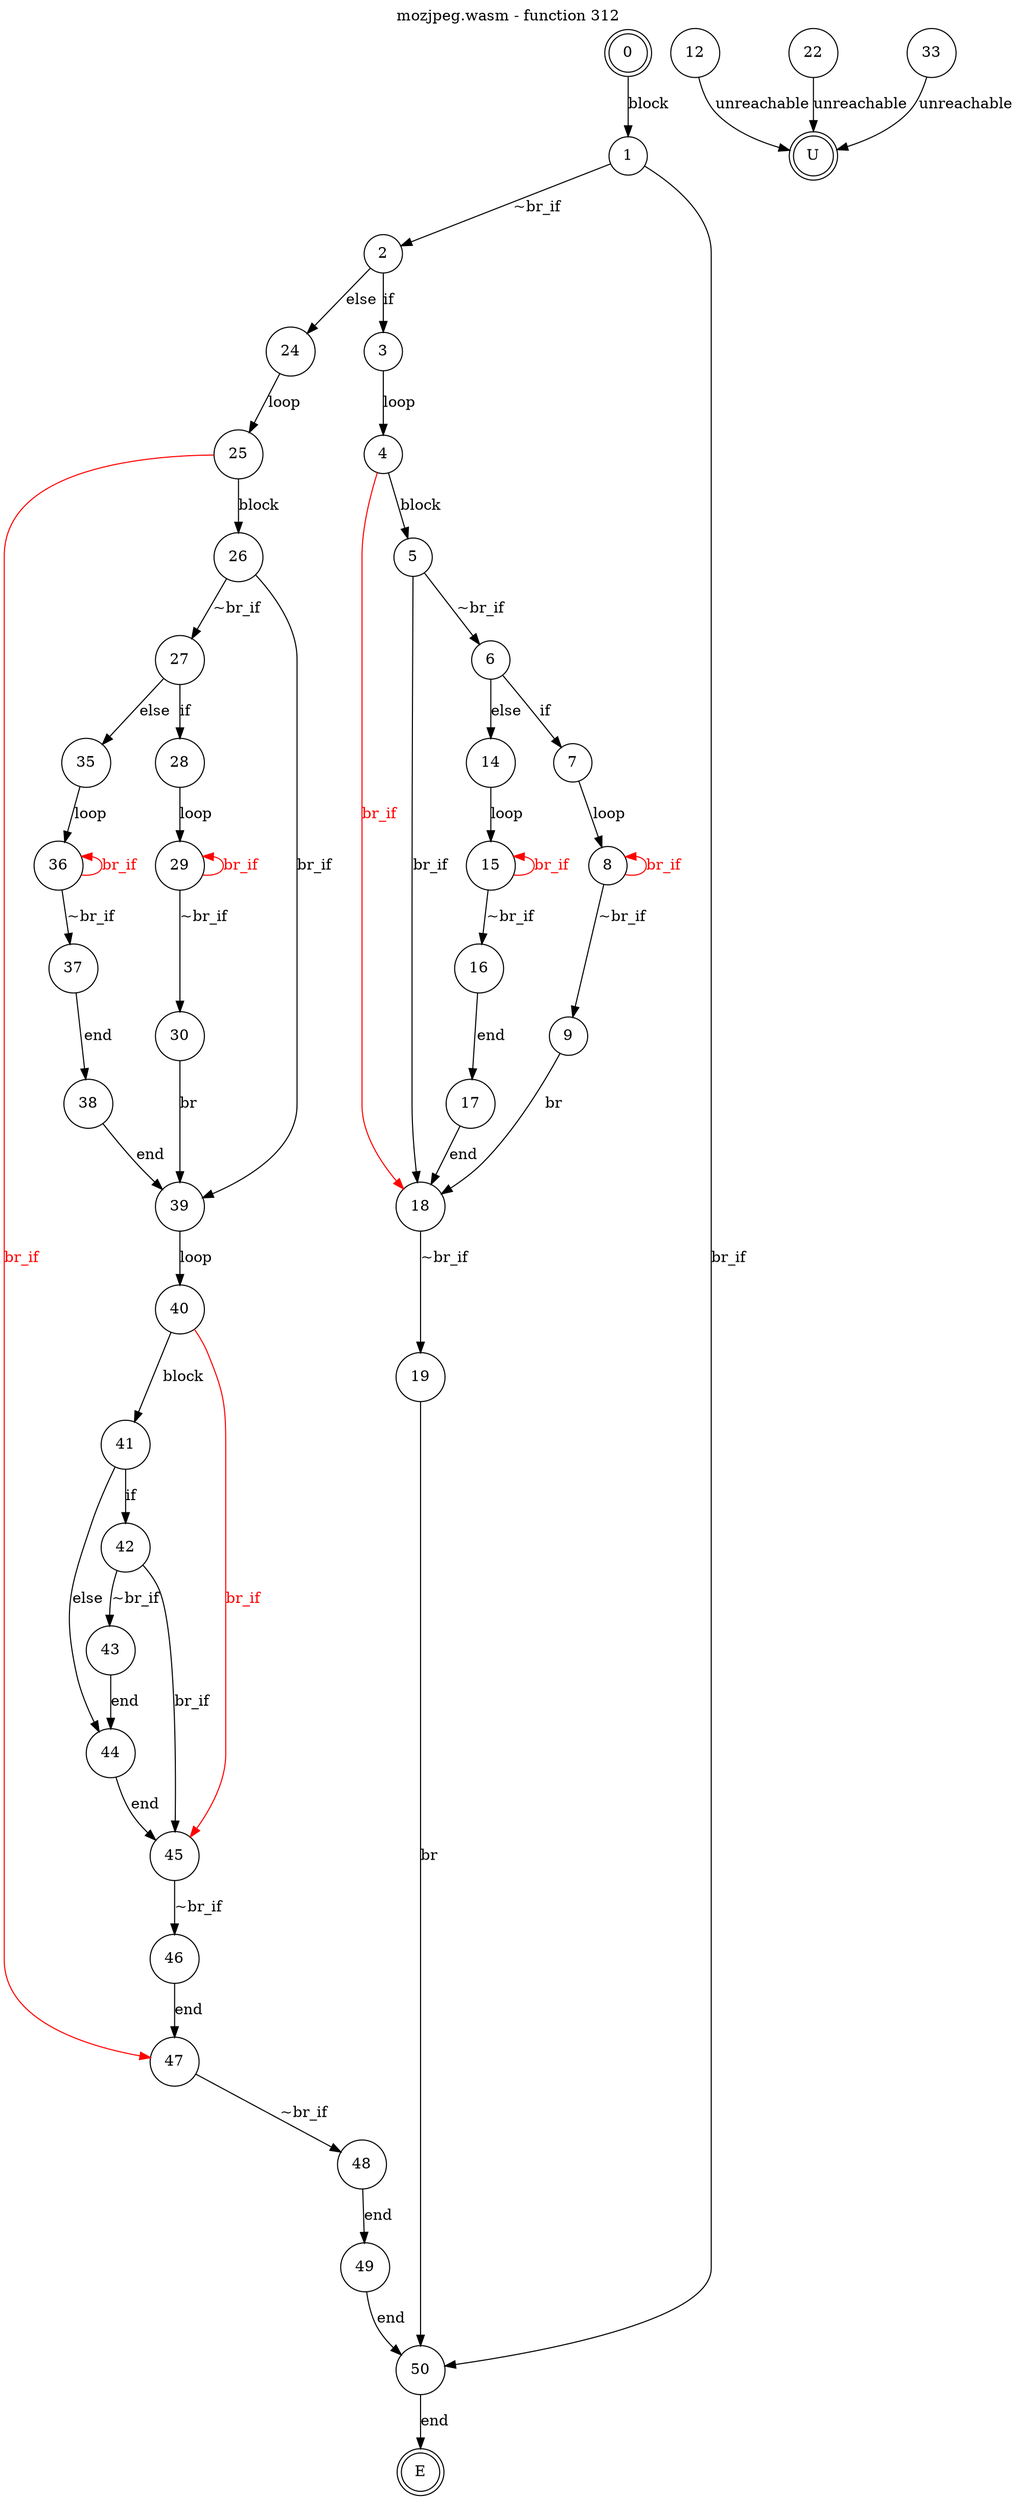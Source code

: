 digraph finite_state_machine {
    label = "mozjpeg.wasm - function 312"
    labelloc =  t
    labelfontsize = 16
    labelfontcolor = black
    labelfontname = "Helvetica"
    node [shape = doublecircle]; 0 E U ;
    node [shape = circle];
    0 -> 1[label="block"];
    1 -> 2[label="~br_if"];
    1 -> 50[label="br_if"];
    2 -> 3[label="if"];
    2 -> 24[label="else"];
    3 -> 4[label="loop"];
    4 -> 5[label="block"];
    5 -> 6[label="~br_if"];
    5 -> 18[label="br_if"];
    6 -> 7[label="if"];
    6 -> 14[label="else"];
    7 -> 8[label="loop"];
    8 -> 9[label="~br_if"];
    8 -> 8[color="red" dir=back fontcolor="red" label="br_if"];
    9 -> 18[label="br"];
    12 -> U[label="unreachable"];
    14 -> 15[label="loop"];
    15 -> 16[label="~br_if"];
    15 -> 15[color="red" dir=back fontcolor="red" label="br_if"];
    16 -> 17[label="end"];
    17 -> 18[label="end"];
    18 -> 19[label="~br_if"];
    18 -> 4[color="red" dir=back fontcolor="red" label="br_if"];
    19 -> 50[label="br"];
    22 -> U[label="unreachable"];
    24 -> 25[label="loop"];
    25 -> 26[label="block"];
    26 -> 27[label="~br_if"];
    26 -> 39[label="br_if"];
    27 -> 28[label="if"];
    27 -> 35[label="else"];
    28 -> 29[label="loop"];
    29 -> 30[label="~br_if"];
    29 -> 29[color="red" dir=back fontcolor="red" label="br_if"];
    30 -> 39[label="br"];
    33 -> U[label="unreachable"];
    35 -> 36[label="loop"];
    36 -> 37[label="~br_if"];
    36 -> 36[color="red" dir=back fontcolor="red" label="br_if"];
    37 -> 38[label="end"];
    38 -> 39[label="end"];
    39 -> 40[label="loop"];
    40 -> 41[label="block"];
    41 -> 42[label="if"];
    41 -> 44[label="else"];
    42 -> 43[label="~br_if"];
    42 -> 45[label="br_if"];
    43 -> 44[label="end"];
    44 -> 45[label="end"];
    45 -> 46[label="~br_if"];
    45 -> 40[color="red" dir=back fontcolor="red" label="br_if"];
    46 -> 47[label="end"];
    47 -> 48[label="~br_if"];
    47 -> 25[color="red" dir=back fontcolor="red" label="br_if"];
    48 -> 49[label="end"];
    49 -> 50[label="end"];
    50 -> E[label="end"];
}
